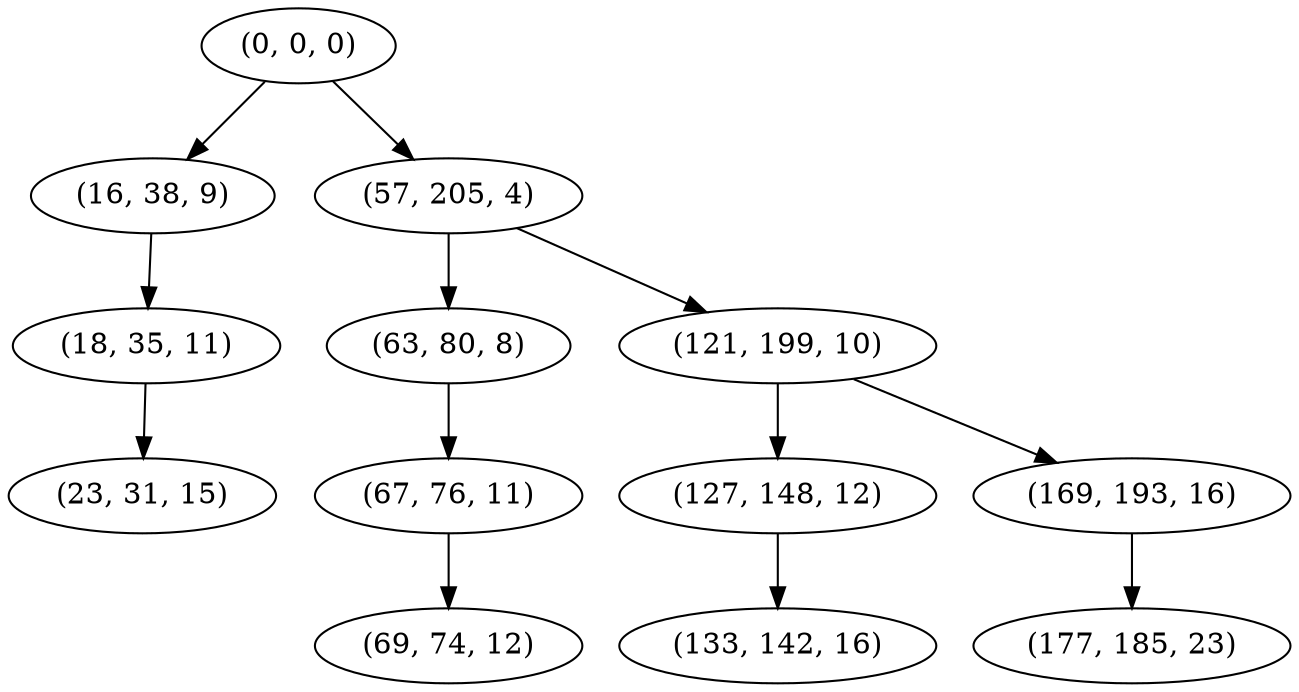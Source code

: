 digraph tree {
    "(0, 0, 0)";
    "(16, 38, 9)";
    "(18, 35, 11)";
    "(23, 31, 15)";
    "(57, 205, 4)";
    "(63, 80, 8)";
    "(67, 76, 11)";
    "(69, 74, 12)";
    "(121, 199, 10)";
    "(127, 148, 12)";
    "(133, 142, 16)";
    "(169, 193, 16)";
    "(177, 185, 23)";
    "(0, 0, 0)" -> "(16, 38, 9)";
    "(0, 0, 0)" -> "(57, 205, 4)";
    "(16, 38, 9)" -> "(18, 35, 11)";
    "(18, 35, 11)" -> "(23, 31, 15)";
    "(57, 205, 4)" -> "(63, 80, 8)";
    "(57, 205, 4)" -> "(121, 199, 10)";
    "(63, 80, 8)" -> "(67, 76, 11)";
    "(67, 76, 11)" -> "(69, 74, 12)";
    "(121, 199, 10)" -> "(127, 148, 12)";
    "(121, 199, 10)" -> "(169, 193, 16)";
    "(127, 148, 12)" -> "(133, 142, 16)";
    "(169, 193, 16)" -> "(177, 185, 23)";
}
